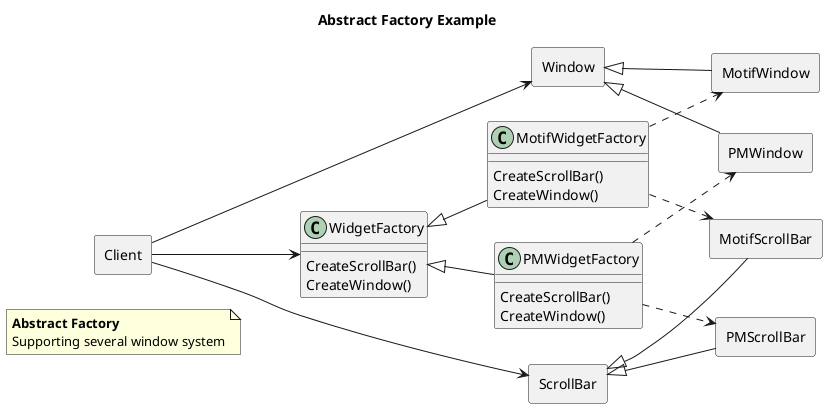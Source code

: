 @startuml

allowmixing
left to right direction

title Abstract Factory Example

note as general
    <b>Abstract Factory
    Supporting several window system
end note

class WidgetFactory
class MotifWidgetFactory
class PMWidgetFactory

WidgetFactory : CreateScrollBar()
WidgetFactory : CreateWindow()

MotifWidgetFactory : CreateScrollBar()
MotifWidgetFactory : CreateWindow()

PMWidgetFactory : CreateScrollBar()
PMWidgetFactory : CreateWindow()

rectangle Client
rectangle Window
rectangle PMWindow
rectangle MotifWindow
rectangle ScrollBar
rectangle PMScrollBar
rectangle MotifScrollBar

WidgetFactory <|--  MotifWidgetFactory
WidgetFactory <|-- PMWidgetFactory

Window <|-- PMWindow
Window <|-- MotifWindow

ScrollBar <|-- PMScrollBar
ScrollBar <|-- MotifScrollBar

Client --> WidgetFactory

Client --> Window
Client --> ScrollBar

MotifWidgetFactory ..> MotifWindow
MotifWidgetFactory ..> MotifScrollBar

PMWidgetFactory ..> PMWindow
PMWidgetFactory ..> PMScrollBar


@enduml
